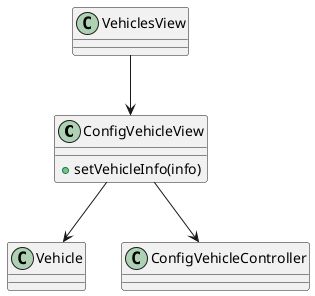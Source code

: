 @startuml
	class ConfigVehicleView {
	+setVehicleInfo(info)
	}

	ConfigVehicleView --> Vehicle
	VehiclesView --> ConfigVehicleView
	ConfigVehicleView --> ConfigVehicleController
@enduml